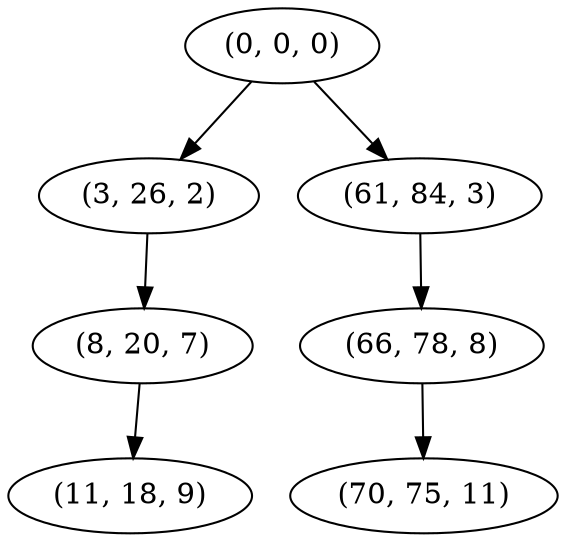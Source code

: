 digraph tree {
    "(0, 0, 0)";
    "(3, 26, 2)";
    "(8, 20, 7)";
    "(11, 18, 9)";
    "(61, 84, 3)";
    "(66, 78, 8)";
    "(70, 75, 11)";
    "(0, 0, 0)" -> "(3, 26, 2)";
    "(0, 0, 0)" -> "(61, 84, 3)";
    "(3, 26, 2)" -> "(8, 20, 7)";
    "(8, 20, 7)" -> "(11, 18, 9)";
    "(61, 84, 3)" -> "(66, 78, 8)";
    "(66, 78, 8)" -> "(70, 75, 11)";
}
